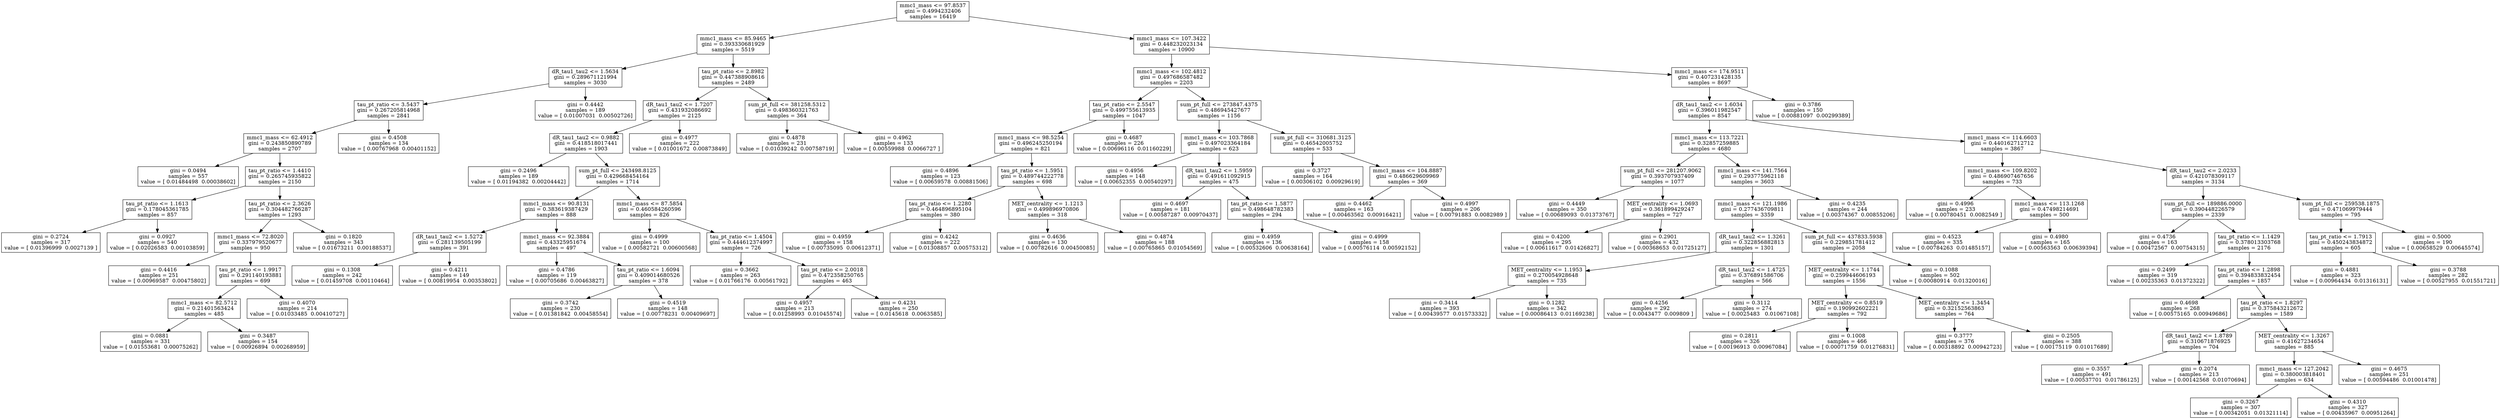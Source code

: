digraph Tree {
0 [label="mmc1_mass <= 97.8537\ngini = 0.4994232406\nsamples = 16419", shape="box"] ;
1 [label="mmc1_mass <= 85.9465\ngini = 0.393330681929\nsamples = 5519", shape="box"] ;
0 -> 1 ;
2 [label="dR_tau1_tau2 <= 1.5634\ngini = 0.289671121994\nsamples = 3030", shape="box"] ;
1 -> 2 ;
3 [label="tau_pt_ratio <= 3.5437\ngini = 0.267205814968\nsamples = 2841", shape="box"] ;
2 -> 3 ;
4 [label="mmc1_mass <= 62.4912\ngini = 0.243850890789\nsamples = 2707", shape="box"] ;
3 -> 4 ;
5 [label="gini = 0.0494\nsamples = 557\nvalue = [ 0.01484498  0.00038602]", shape="box"] ;
4 -> 5 ;
6 [label="tau_pt_ratio <= 1.4410\ngini = 0.265745935822\nsamples = 2150", shape="box"] ;
4 -> 6 ;
7 [label="tau_pt_ratio <= 1.1613\ngini = 0.178045361785\nsamples = 857", shape="box"] ;
6 -> 7 ;
8 [label="gini = 0.2724\nsamples = 317\nvalue = [ 0.01396999  0.0027139 ]", shape="box"] ;
7 -> 8 ;
9 [label="gini = 0.0927\nsamples = 540\nvalue = [ 0.02026583  0.00103859]", shape="box"] ;
7 -> 9 ;
10 [label="tau_pt_ratio <= 2.3626\ngini = 0.304482766287\nsamples = 1293", shape="box"] ;
6 -> 10 ;
11 [label="mmc1_mass <= 72.8020\ngini = 0.337979520677\nsamples = 950", shape="box"] ;
10 -> 11 ;
12 [label="gini = 0.4416\nsamples = 251\nvalue = [ 0.00969587  0.00475802]", shape="box"] ;
11 -> 12 ;
13 [label="tau_pt_ratio <= 1.9917\ngini = 0.291140193881\nsamples = 699", shape="box"] ;
11 -> 13 ;
14 [label="mmc1_mass <= 82.5712\ngini = 0.21401563424\nsamples = 485", shape="box"] ;
13 -> 14 ;
15 [label="gini = 0.0881\nsamples = 331\nvalue = [ 0.01553681  0.00075262]", shape="box"] ;
14 -> 15 ;
16 [label="gini = 0.3487\nsamples = 154\nvalue = [ 0.00926894  0.00268959]", shape="box"] ;
14 -> 16 ;
17 [label="gini = 0.4070\nsamples = 214\nvalue = [ 0.01033485  0.00410727]", shape="box"] ;
13 -> 17 ;
18 [label="gini = 0.1820\nsamples = 343\nvalue = [ 0.01673211  0.00188537]", shape="box"] ;
10 -> 18 ;
19 [label="gini = 0.4508\nsamples = 134\nvalue = [ 0.00767968  0.00401152]", shape="box"] ;
3 -> 19 ;
20 [label="gini = 0.4442\nsamples = 189\nvalue = [ 0.01007031  0.00502726]", shape="box"] ;
2 -> 20 ;
21 [label="tau_pt_ratio <= 2.8982\ngini = 0.447388908616\nsamples = 2489", shape="box"] ;
1 -> 21 ;
22 [label="dR_tau1_tau2 <= 1.7207\ngini = 0.431932086692\nsamples = 2125", shape="box"] ;
21 -> 22 ;
23 [label="dR_tau1_tau2 <= 0.9882\ngini = 0.418518017441\nsamples = 1903", shape="box"] ;
22 -> 23 ;
24 [label="gini = 0.2496\nsamples = 189\nvalue = [ 0.01194382  0.00204442]", shape="box"] ;
23 -> 24 ;
25 [label="sum_pt_full <= 243498.8125\ngini = 0.429668454164\nsamples = 1714", shape="box"] ;
23 -> 25 ;
26 [label="mmc1_mass <= 90.8131\ngini = 0.383619387429\nsamples = 888", shape="box"] ;
25 -> 26 ;
27 [label="dR_tau1_tau2 <= 1.5272\ngini = 0.281139505199\nsamples = 391", shape="box"] ;
26 -> 27 ;
28 [label="gini = 0.1308\nsamples = 242\nvalue = [ 0.01459708  0.00110464]", shape="box"] ;
27 -> 28 ;
29 [label="gini = 0.4211\nsamples = 149\nvalue = [ 0.00819954  0.00353802]", shape="box"] ;
27 -> 29 ;
30 [label="mmc1_mass <= 92.3884\ngini = 0.43325951674\nsamples = 497", shape="box"] ;
26 -> 30 ;
31 [label="gini = 0.4786\nsamples = 119\nvalue = [ 0.00705686  0.00463827]", shape="box"] ;
30 -> 31 ;
32 [label="tau_pt_ratio <= 1.6094\ngini = 0.409014680526\nsamples = 378", shape="box"] ;
30 -> 32 ;
33 [label="gini = 0.3742\nsamples = 230\nvalue = [ 0.01381842  0.00458554]", shape="box"] ;
32 -> 33 ;
34 [label="gini = 0.4519\nsamples = 148\nvalue = [ 0.00778231  0.00409697]", shape="box"] ;
32 -> 34 ;
35 [label="mmc1_mass <= 87.5854\ngini = 0.460584260596\nsamples = 826", shape="box"] ;
25 -> 35 ;
36 [label="gini = 0.4999\nsamples = 100\nvalue = [ 0.00582721  0.00600568]", shape="box"] ;
35 -> 36 ;
37 [label="tau_pt_ratio <= 1.4504\ngini = 0.444612374997\nsamples = 726", shape="box"] ;
35 -> 37 ;
38 [label="gini = 0.3662\nsamples = 263\nvalue = [ 0.01766176  0.00561792]", shape="box"] ;
37 -> 38 ;
39 [label="tau_pt_ratio <= 2.0018\ngini = 0.472358250765\nsamples = 463", shape="box"] ;
37 -> 39 ;
40 [label="gini = 0.4957\nsamples = 213\nvalue = [ 0.01258993  0.01045574]", shape="box"] ;
39 -> 40 ;
41 [label="gini = 0.4231\nsamples = 250\nvalue = [ 0.0145618  0.0063585]", shape="box"] ;
39 -> 41 ;
42 [label="gini = 0.4977\nsamples = 222\nvalue = [ 0.01001672  0.00873849]", shape="box"] ;
22 -> 42 ;
43 [label="sum_pt_full <= 381258.5312\ngini = 0.498360321763\nsamples = 364", shape="box"] ;
21 -> 43 ;
44 [label="gini = 0.4878\nsamples = 231\nvalue = [ 0.01039242  0.00758719]", shape="box"] ;
43 -> 44 ;
45 [label="gini = 0.4962\nsamples = 133\nvalue = [ 0.00559988  0.0066727 ]", shape="box"] ;
43 -> 45 ;
46 [label="mmc1_mass <= 107.3422\ngini = 0.448232023134\nsamples = 10900", shape="box"] ;
0 -> 46 ;
47 [label="mmc1_mass <= 102.4812\ngini = 0.497686587482\nsamples = 2203", shape="box"] ;
46 -> 47 ;
48 [label="tau_pt_ratio <= 2.5547\ngini = 0.499755613935\nsamples = 1047", shape="box"] ;
47 -> 48 ;
49 [label="mmc1_mass <= 98.5254\ngini = 0.496245250194\nsamples = 821", shape="box"] ;
48 -> 49 ;
50 [label="gini = 0.4896\nsamples = 123\nvalue = [ 0.00659578  0.00881506]", shape="box"] ;
49 -> 50 ;
51 [label="tau_pt_ratio <= 1.5951\ngini = 0.489744222778\nsamples = 698", shape="box"] ;
49 -> 51 ;
52 [label="tau_pt_ratio <= 1.2280\ngini = 0.464896895104\nsamples = 380", shape="box"] ;
51 -> 52 ;
53 [label="gini = 0.4959\nsamples = 158\nvalue = [ 0.00735095  0.00612371]", shape="box"] ;
52 -> 53 ;
54 [label="gini = 0.4242\nsamples = 222\nvalue = [ 0.01308857  0.00575312]", shape="box"] ;
52 -> 54 ;
55 [label="MET_centrality <= 1.1213\ngini = 0.499896970806\nsamples = 318", shape="box"] ;
51 -> 55 ;
56 [label="gini = 0.4636\nsamples = 130\nvalue = [ 0.00782616  0.00450085]", shape="box"] ;
55 -> 56 ;
57 [label="gini = 0.4874\nsamples = 188\nvalue = [ 0.00765865  0.01054569]", shape="box"] ;
55 -> 57 ;
58 [label="gini = 0.4687\nsamples = 226\nvalue = [ 0.00696116  0.01160229]", shape="box"] ;
48 -> 58 ;
59 [label="sum_pt_full <= 273847.4375\ngini = 0.486945427677\nsamples = 1156", shape="box"] ;
47 -> 59 ;
60 [label="mmc1_mass <= 103.7868\ngini = 0.497023364184\nsamples = 623", shape="box"] ;
59 -> 60 ;
61 [label="gini = 0.4956\nsamples = 148\nvalue = [ 0.00652355  0.00540297]", shape="box"] ;
60 -> 61 ;
62 [label="dR_tau1_tau2 <= 1.5959\ngini = 0.491611092915\nsamples = 475", shape="box"] ;
60 -> 62 ;
63 [label="gini = 0.4697\nsamples = 181\nvalue = [ 0.00587287  0.00970437]", shape="box"] ;
62 -> 63 ;
64 [label="tau_pt_ratio <= 1.5877\ngini = 0.498648782383\nsamples = 294", shape="box"] ;
62 -> 64 ;
65 [label="gini = 0.4959\nsamples = 136\nvalue = [ 0.00532606  0.00638164]", shape="box"] ;
64 -> 65 ;
66 [label="gini = 0.4999\nsamples = 158\nvalue = [ 0.00576114  0.00592152]", shape="box"] ;
64 -> 66 ;
67 [label="sum_pt_full <= 310681.3125\ngini = 0.46542005752\nsamples = 533", shape="box"] ;
59 -> 67 ;
68 [label="gini = 0.3727\nsamples = 164\nvalue = [ 0.00306102  0.00929619]", shape="box"] ;
67 -> 68 ;
69 [label="mmc1_mass <= 104.8887\ngini = 0.486629609969\nsamples = 369", shape="box"] ;
67 -> 69 ;
70 [label="gini = 0.4462\nsamples = 163\nvalue = [ 0.00463562  0.00916421]", shape="box"] ;
69 -> 70 ;
71 [label="gini = 0.4997\nsamples = 206\nvalue = [ 0.00791883  0.0082989 ]", shape="box"] ;
69 -> 71 ;
72 [label="mmc1_mass <= 174.9511\ngini = 0.407231428135\nsamples = 8697", shape="box"] ;
46 -> 72 ;
73 [label="dR_tau1_tau2 <= 1.6034\ngini = 0.396011982547\nsamples = 8547", shape="box"] ;
72 -> 73 ;
74 [label="mmc1_mass <= 113.7221\ngini = 0.32857259885\nsamples = 4680", shape="box"] ;
73 -> 74 ;
75 [label="sum_pt_full <= 281207.9062\ngini = 0.393707937409\nsamples = 1077", shape="box"] ;
74 -> 75 ;
76 [label="gini = 0.4449\nsamples = 350\nvalue = [ 0.00689093  0.01373767]", shape="box"] ;
75 -> 76 ;
77 [label="MET_centrality <= 1.0693\ngini = 0.361899429247\nsamples = 727", shape="box"] ;
75 -> 77 ;
78 [label="gini = 0.4200\nsamples = 295\nvalue = [ 0.00611617  0.01426827]", shape="box"] ;
77 -> 78 ;
79 [label="gini = 0.2901\nsamples = 432\nvalue = [ 0.00368653  0.01725127]", shape="box"] ;
77 -> 79 ;
80 [label="mmc1_mass <= 141.7564\ngini = 0.293775962118\nsamples = 3603", shape="box"] ;
74 -> 80 ;
81 [label="mmc1_mass <= 121.1986\ngini = 0.277436709811\nsamples = 3359", shape="box"] ;
80 -> 81 ;
82 [label="dR_tau1_tau2 <= 1.3261\ngini = 0.322856882813\nsamples = 1301", shape="box"] ;
81 -> 82 ;
83 [label="MET_centrality <= 1.1953\ngini = 0.270054928648\nsamples = 735", shape="box"] ;
82 -> 83 ;
84 [label="gini = 0.3414\nsamples = 393\nvalue = [ 0.00439577  0.01573332]", shape="box"] ;
83 -> 84 ;
85 [label="gini = 0.1282\nsamples = 342\nvalue = [ 0.00086413  0.01169238]", shape="box"] ;
83 -> 85 ;
86 [label="dR_tau1_tau2 <= 1.4725\ngini = 0.376891586706\nsamples = 566", shape="box"] ;
82 -> 86 ;
87 [label="gini = 0.4256\nsamples = 292\nvalue = [ 0.0043477  0.009809 ]", shape="box"] ;
86 -> 87 ;
88 [label="gini = 0.3112\nsamples = 274\nvalue = [ 0.0025483   0.01067108]", shape="box"] ;
86 -> 88 ;
89 [label="sum_pt_full <= 437833.5938\ngini = 0.229851781412\nsamples = 2058", shape="box"] ;
81 -> 89 ;
90 [label="MET_centrality <= 1.1744\ngini = 0.259944606193\nsamples = 1556", shape="box"] ;
89 -> 90 ;
91 [label="MET_centrality <= 0.8519\ngini = 0.190992602221\nsamples = 792", shape="box"] ;
90 -> 91 ;
92 [label="gini = 0.2811\nsamples = 326\nvalue = [ 0.00196913  0.00967084]", shape="box"] ;
91 -> 92 ;
93 [label="gini = 0.1008\nsamples = 466\nvalue = [ 0.00071759  0.01276831]", shape="box"] ;
91 -> 93 ;
94 [label="MET_centrality <= 1.3454\ngini = 0.32152563863\nsamples = 764", shape="box"] ;
90 -> 94 ;
95 [label="gini = 0.3777\nsamples = 376\nvalue = [ 0.00318892  0.00942723]", shape="box"] ;
94 -> 95 ;
96 [label="gini = 0.2505\nsamples = 388\nvalue = [ 0.00175119  0.01017689]", shape="box"] ;
94 -> 96 ;
97 [label="gini = 0.1088\nsamples = 502\nvalue = [ 0.00080914  0.01320016]", shape="box"] ;
89 -> 97 ;
98 [label="gini = 0.4235\nsamples = 244\nvalue = [ 0.00374367  0.00855206]", shape="box"] ;
80 -> 98 ;
99 [label="mmc1_mass <= 114.6603\ngini = 0.440162712712\nsamples = 3867", shape="box"] ;
73 -> 99 ;
100 [label="mmc1_mass <= 109.8202\ngini = 0.486907467656\nsamples = 733", shape="box"] ;
99 -> 100 ;
101 [label="gini = 0.4996\nsamples = 233\nvalue = [ 0.00780451  0.0082549 ]", shape="box"] ;
100 -> 101 ;
102 [label="mmc1_mass <= 113.1268\ngini = 0.47498214691\nsamples = 500", shape="box"] ;
100 -> 102 ;
103 [label="gini = 0.4523\nsamples = 335\nvalue = [ 0.00784263  0.01485157]", shape="box"] ;
102 -> 103 ;
104 [label="gini = 0.4980\nsamples = 165\nvalue = [ 0.00563563  0.00639394]", shape="box"] ;
102 -> 104 ;
105 [label="dR_tau1_tau2 <= 2.0233\ngini = 0.421078309117\nsamples = 3134", shape="box"] ;
99 -> 105 ;
106 [label="sum_pt_full <= 189886.0000\ngini = 0.390448226579\nsamples = 2339", shape="box"] ;
105 -> 106 ;
107 [label="gini = 0.4736\nsamples = 163\nvalue = [ 0.00472567  0.00754315]", shape="box"] ;
106 -> 107 ;
108 [label="tau_pt_ratio <= 1.1429\ngini = 0.378013303768\nsamples = 2176", shape="box"] ;
106 -> 108 ;
109 [label="gini = 0.2499\nsamples = 319\nvalue = [ 0.00235363  0.01372322]", shape="box"] ;
108 -> 109 ;
110 [label="tau_pt_ratio <= 1.2898\ngini = 0.394833832454\nsamples = 1857", shape="box"] ;
108 -> 110 ;
111 [label="gini = 0.4698\nsamples = 268\nvalue = [ 0.00575165  0.00949686]", shape="box"] ;
110 -> 111 ;
112 [label="tau_pt_ratio <= 1.8297\ngini = 0.375843212672\nsamples = 1589", shape="box"] ;
110 -> 112 ;
113 [label="dR_tau1_tau2 <= 1.8789\ngini = 0.310671876925\nsamples = 704", shape="box"] ;
112 -> 113 ;
114 [label="gini = 0.3557\nsamples = 491\nvalue = [ 0.00537701  0.01786125]", shape="box"] ;
113 -> 114 ;
115 [label="gini = 0.2074\nsamples = 213\nvalue = [ 0.00142568  0.01070694]", shape="box"] ;
113 -> 115 ;
116 [label="MET_centrality <= 1.3267\ngini = 0.41627234654\nsamples = 885", shape="box"] ;
112 -> 116 ;
117 [label="mmc1_mass <= 127.2042\ngini = 0.380003818401\nsamples = 634", shape="box"] ;
116 -> 117 ;
118 [label="gini = 0.3267\nsamples = 307\nvalue = [ 0.00342051  0.01321114]", shape="box"] ;
117 -> 118 ;
119 [label="gini = 0.4310\nsamples = 327\nvalue = [ 0.00435967  0.00951264]", shape="box"] ;
117 -> 119 ;
120 [label="gini = 0.4675\nsamples = 251\nvalue = [ 0.00594486  0.01001478]", shape="box"] ;
116 -> 120 ;
121 [label="sum_pt_full <= 259538.1875\ngini = 0.471069979444\nsamples = 795", shape="box"] ;
105 -> 121 ;
122 [label="tau_pt_ratio <= 1.7913\ngini = 0.450243834872\nsamples = 605", shape="box"] ;
121 -> 122 ;
123 [label="gini = 0.4881\nsamples = 323\nvalue = [ 0.00964434  0.01316131]", shape="box"] ;
122 -> 123 ;
124 [label="gini = 0.3788\nsamples = 282\nvalue = [ 0.00527955  0.01551721]", shape="box"] ;
122 -> 124 ;
125 [label="gini = 0.5000\nsamples = 190\nvalue = [ 0.00658529  0.00645574]", shape="box"] ;
121 -> 125 ;
126 [label="gini = 0.3786\nsamples = 150\nvalue = [ 0.00881097  0.00299389]", shape="box"] ;
72 -> 126 ;
}